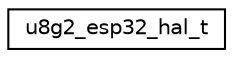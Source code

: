 digraph "Graphical Class Hierarchy"
{
  edge [fontname="Helvetica",fontsize="10",labelfontname="Helvetica",labelfontsize="10"];
  node [fontname="Helvetica",fontsize="10",shape=record];
  rankdir="LR";
  Node0 [label="u8g2_esp32_hal_t",height=0.2,width=0.4,color="black", fillcolor="white", style="filled",URL="$structu8g2__esp32__hal__t.html"];
}
